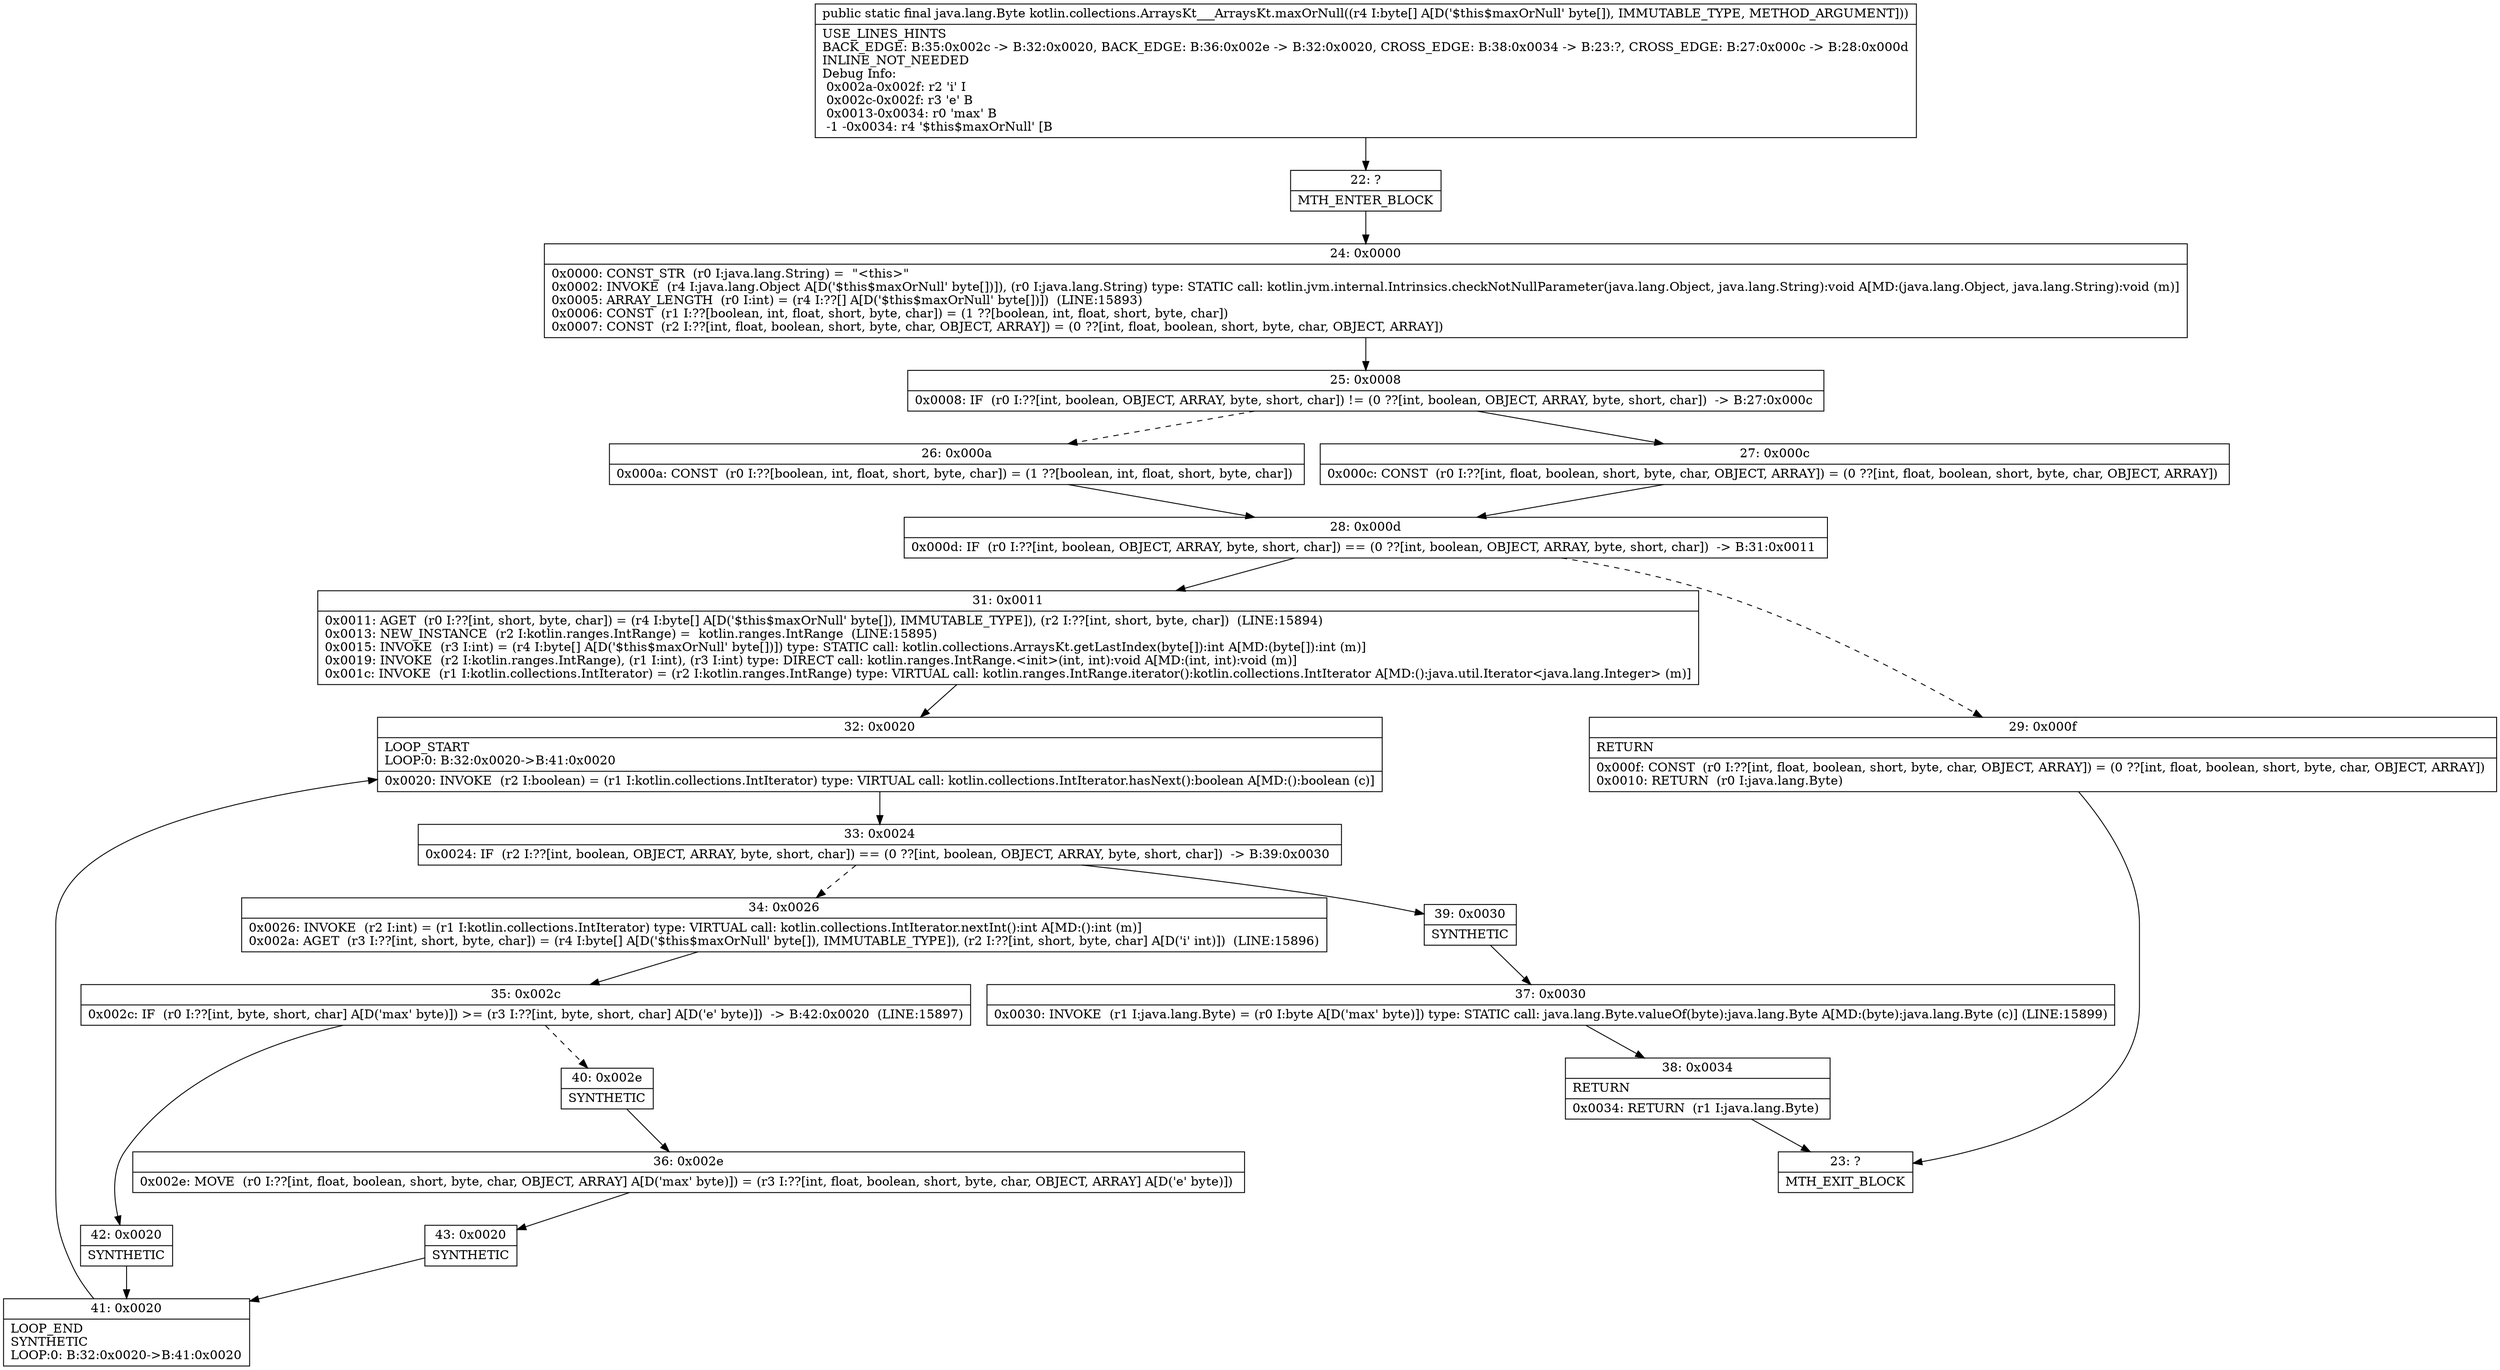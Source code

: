 digraph "CFG forkotlin.collections.ArraysKt___ArraysKt.maxOrNull([B)Ljava\/lang\/Byte;" {
Node_22 [shape=record,label="{22\:\ ?|MTH_ENTER_BLOCK\l}"];
Node_24 [shape=record,label="{24\:\ 0x0000|0x0000: CONST_STR  (r0 I:java.lang.String) =  \"\<this\>\" \l0x0002: INVOKE  (r4 I:java.lang.Object A[D('$this$maxOrNull' byte[])]), (r0 I:java.lang.String) type: STATIC call: kotlin.jvm.internal.Intrinsics.checkNotNullParameter(java.lang.Object, java.lang.String):void A[MD:(java.lang.Object, java.lang.String):void (m)]\l0x0005: ARRAY_LENGTH  (r0 I:int) = (r4 I:??[] A[D('$this$maxOrNull' byte[])])  (LINE:15893)\l0x0006: CONST  (r1 I:??[boolean, int, float, short, byte, char]) = (1 ??[boolean, int, float, short, byte, char]) \l0x0007: CONST  (r2 I:??[int, float, boolean, short, byte, char, OBJECT, ARRAY]) = (0 ??[int, float, boolean, short, byte, char, OBJECT, ARRAY]) \l}"];
Node_25 [shape=record,label="{25\:\ 0x0008|0x0008: IF  (r0 I:??[int, boolean, OBJECT, ARRAY, byte, short, char]) != (0 ??[int, boolean, OBJECT, ARRAY, byte, short, char])  \-\> B:27:0x000c \l}"];
Node_26 [shape=record,label="{26\:\ 0x000a|0x000a: CONST  (r0 I:??[boolean, int, float, short, byte, char]) = (1 ??[boolean, int, float, short, byte, char]) \l}"];
Node_28 [shape=record,label="{28\:\ 0x000d|0x000d: IF  (r0 I:??[int, boolean, OBJECT, ARRAY, byte, short, char]) == (0 ??[int, boolean, OBJECT, ARRAY, byte, short, char])  \-\> B:31:0x0011 \l}"];
Node_29 [shape=record,label="{29\:\ 0x000f|RETURN\l|0x000f: CONST  (r0 I:??[int, float, boolean, short, byte, char, OBJECT, ARRAY]) = (0 ??[int, float, boolean, short, byte, char, OBJECT, ARRAY]) \l0x0010: RETURN  (r0 I:java.lang.Byte) \l}"];
Node_23 [shape=record,label="{23\:\ ?|MTH_EXIT_BLOCK\l}"];
Node_31 [shape=record,label="{31\:\ 0x0011|0x0011: AGET  (r0 I:??[int, short, byte, char]) = (r4 I:byte[] A[D('$this$maxOrNull' byte[]), IMMUTABLE_TYPE]), (r2 I:??[int, short, byte, char])  (LINE:15894)\l0x0013: NEW_INSTANCE  (r2 I:kotlin.ranges.IntRange) =  kotlin.ranges.IntRange  (LINE:15895)\l0x0015: INVOKE  (r3 I:int) = (r4 I:byte[] A[D('$this$maxOrNull' byte[])]) type: STATIC call: kotlin.collections.ArraysKt.getLastIndex(byte[]):int A[MD:(byte[]):int (m)]\l0x0019: INVOKE  (r2 I:kotlin.ranges.IntRange), (r1 I:int), (r3 I:int) type: DIRECT call: kotlin.ranges.IntRange.\<init\>(int, int):void A[MD:(int, int):void (m)]\l0x001c: INVOKE  (r1 I:kotlin.collections.IntIterator) = (r2 I:kotlin.ranges.IntRange) type: VIRTUAL call: kotlin.ranges.IntRange.iterator():kotlin.collections.IntIterator A[MD:():java.util.Iterator\<java.lang.Integer\> (m)]\l}"];
Node_32 [shape=record,label="{32\:\ 0x0020|LOOP_START\lLOOP:0: B:32:0x0020\-\>B:41:0x0020\l|0x0020: INVOKE  (r2 I:boolean) = (r1 I:kotlin.collections.IntIterator) type: VIRTUAL call: kotlin.collections.IntIterator.hasNext():boolean A[MD:():boolean (c)]\l}"];
Node_33 [shape=record,label="{33\:\ 0x0024|0x0024: IF  (r2 I:??[int, boolean, OBJECT, ARRAY, byte, short, char]) == (0 ??[int, boolean, OBJECT, ARRAY, byte, short, char])  \-\> B:39:0x0030 \l}"];
Node_34 [shape=record,label="{34\:\ 0x0026|0x0026: INVOKE  (r2 I:int) = (r1 I:kotlin.collections.IntIterator) type: VIRTUAL call: kotlin.collections.IntIterator.nextInt():int A[MD:():int (m)]\l0x002a: AGET  (r3 I:??[int, short, byte, char]) = (r4 I:byte[] A[D('$this$maxOrNull' byte[]), IMMUTABLE_TYPE]), (r2 I:??[int, short, byte, char] A[D('i' int)])  (LINE:15896)\l}"];
Node_35 [shape=record,label="{35\:\ 0x002c|0x002c: IF  (r0 I:??[int, byte, short, char] A[D('max' byte)]) \>= (r3 I:??[int, byte, short, char] A[D('e' byte)])  \-\> B:42:0x0020  (LINE:15897)\l}"];
Node_40 [shape=record,label="{40\:\ 0x002e|SYNTHETIC\l}"];
Node_36 [shape=record,label="{36\:\ 0x002e|0x002e: MOVE  (r0 I:??[int, float, boolean, short, byte, char, OBJECT, ARRAY] A[D('max' byte)]) = (r3 I:??[int, float, boolean, short, byte, char, OBJECT, ARRAY] A[D('e' byte)]) \l}"];
Node_43 [shape=record,label="{43\:\ 0x0020|SYNTHETIC\l}"];
Node_41 [shape=record,label="{41\:\ 0x0020|LOOP_END\lSYNTHETIC\lLOOP:0: B:32:0x0020\-\>B:41:0x0020\l}"];
Node_42 [shape=record,label="{42\:\ 0x0020|SYNTHETIC\l}"];
Node_39 [shape=record,label="{39\:\ 0x0030|SYNTHETIC\l}"];
Node_37 [shape=record,label="{37\:\ 0x0030|0x0030: INVOKE  (r1 I:java.lang.Byte) = (r0 I:byte A[D('max' byte)]) type: STATIC call: java.lang.Byte.valueOf(byte):java.lang.Byte A[MD:(byte):java.lang.Byte (c)] (LINE:15899)\l}"];
Node_38 [shape=record,label="{38\:\ 0x0034|RETURN\l|0x0034: RETURN  (r1 I:java.lang.Byte) \l}"];
Node_27 [shape=record,label="{27\:\ 0x000c|0x000c: CONST  (r0 I:??[int, float, boolean, short, byte, char, OBJECT, ARRAY]) = (0 ??[int, float, boolean, short, byte, char, OBJECT, ARRAY]) \l}"];
MethodNode[shape=record,label="{public static final java.lang.Byte kotlin.collections.ArraysKt___ArraysKt.maxOrNull((r4 I:byte[] A[D('$this$maxOrNull' byte[]), IMMUTABLE_TYPE, METHOD_ARGUMENT]))  | USE_LINES_HINTS\lBACK_EDGE: B:35:0x002c \-\> B:32:0x0020, BACK_EDGE: B:36:0x002e \-\> B:32:0x0020, CROSS_EDGE: B:38:0x0034 \-\> B:23:?, CROSS_EDGE: B:27:0x000c \-\> B:28:0x000d\lINLINE_NOT_NEEDED\lDebug Info:\l  0x002a\-0x002f: r2 'i' I\l  0x002c\-0x002f: r3 'e' B\l  0x0013\-0x0034: r0 'max' B\l  \-1 \-0x0034: r4 '$this$maxOrNull' [B\l}"];
MethodNode -> Node_22;Node_22 -> Node_24;
Node_24 -> Node_25;
Node_25 -> Node_26[style=dashed];
Node_25 -> Node_27;
Node_26 -> Node_28;
Node_28 -> Node_29[style=dashed];
Node_28 -> Node_31;
Node_29 -> Node_23;
Node_31 -> Node_32;
Node_32 -> Node_33;
Node_33 -> Node_34[style=dashed];
Node_33 -> Node_39;
Node_34 -> Node_35;
Node_35 -> Node_40[style=dashed];
Node_35 -> Node_42;
Node_40 -> Node_36;
Node_36 -> Node_43;
Node_43 -> Node_41;
Node_41 -> Node_32;
Node_42 -> Node_41;
Node_39 -> Node_37;
Node_37 -> Node_38;
Node_38 -> Node_23;
Node_27 -> Node_28;
}

